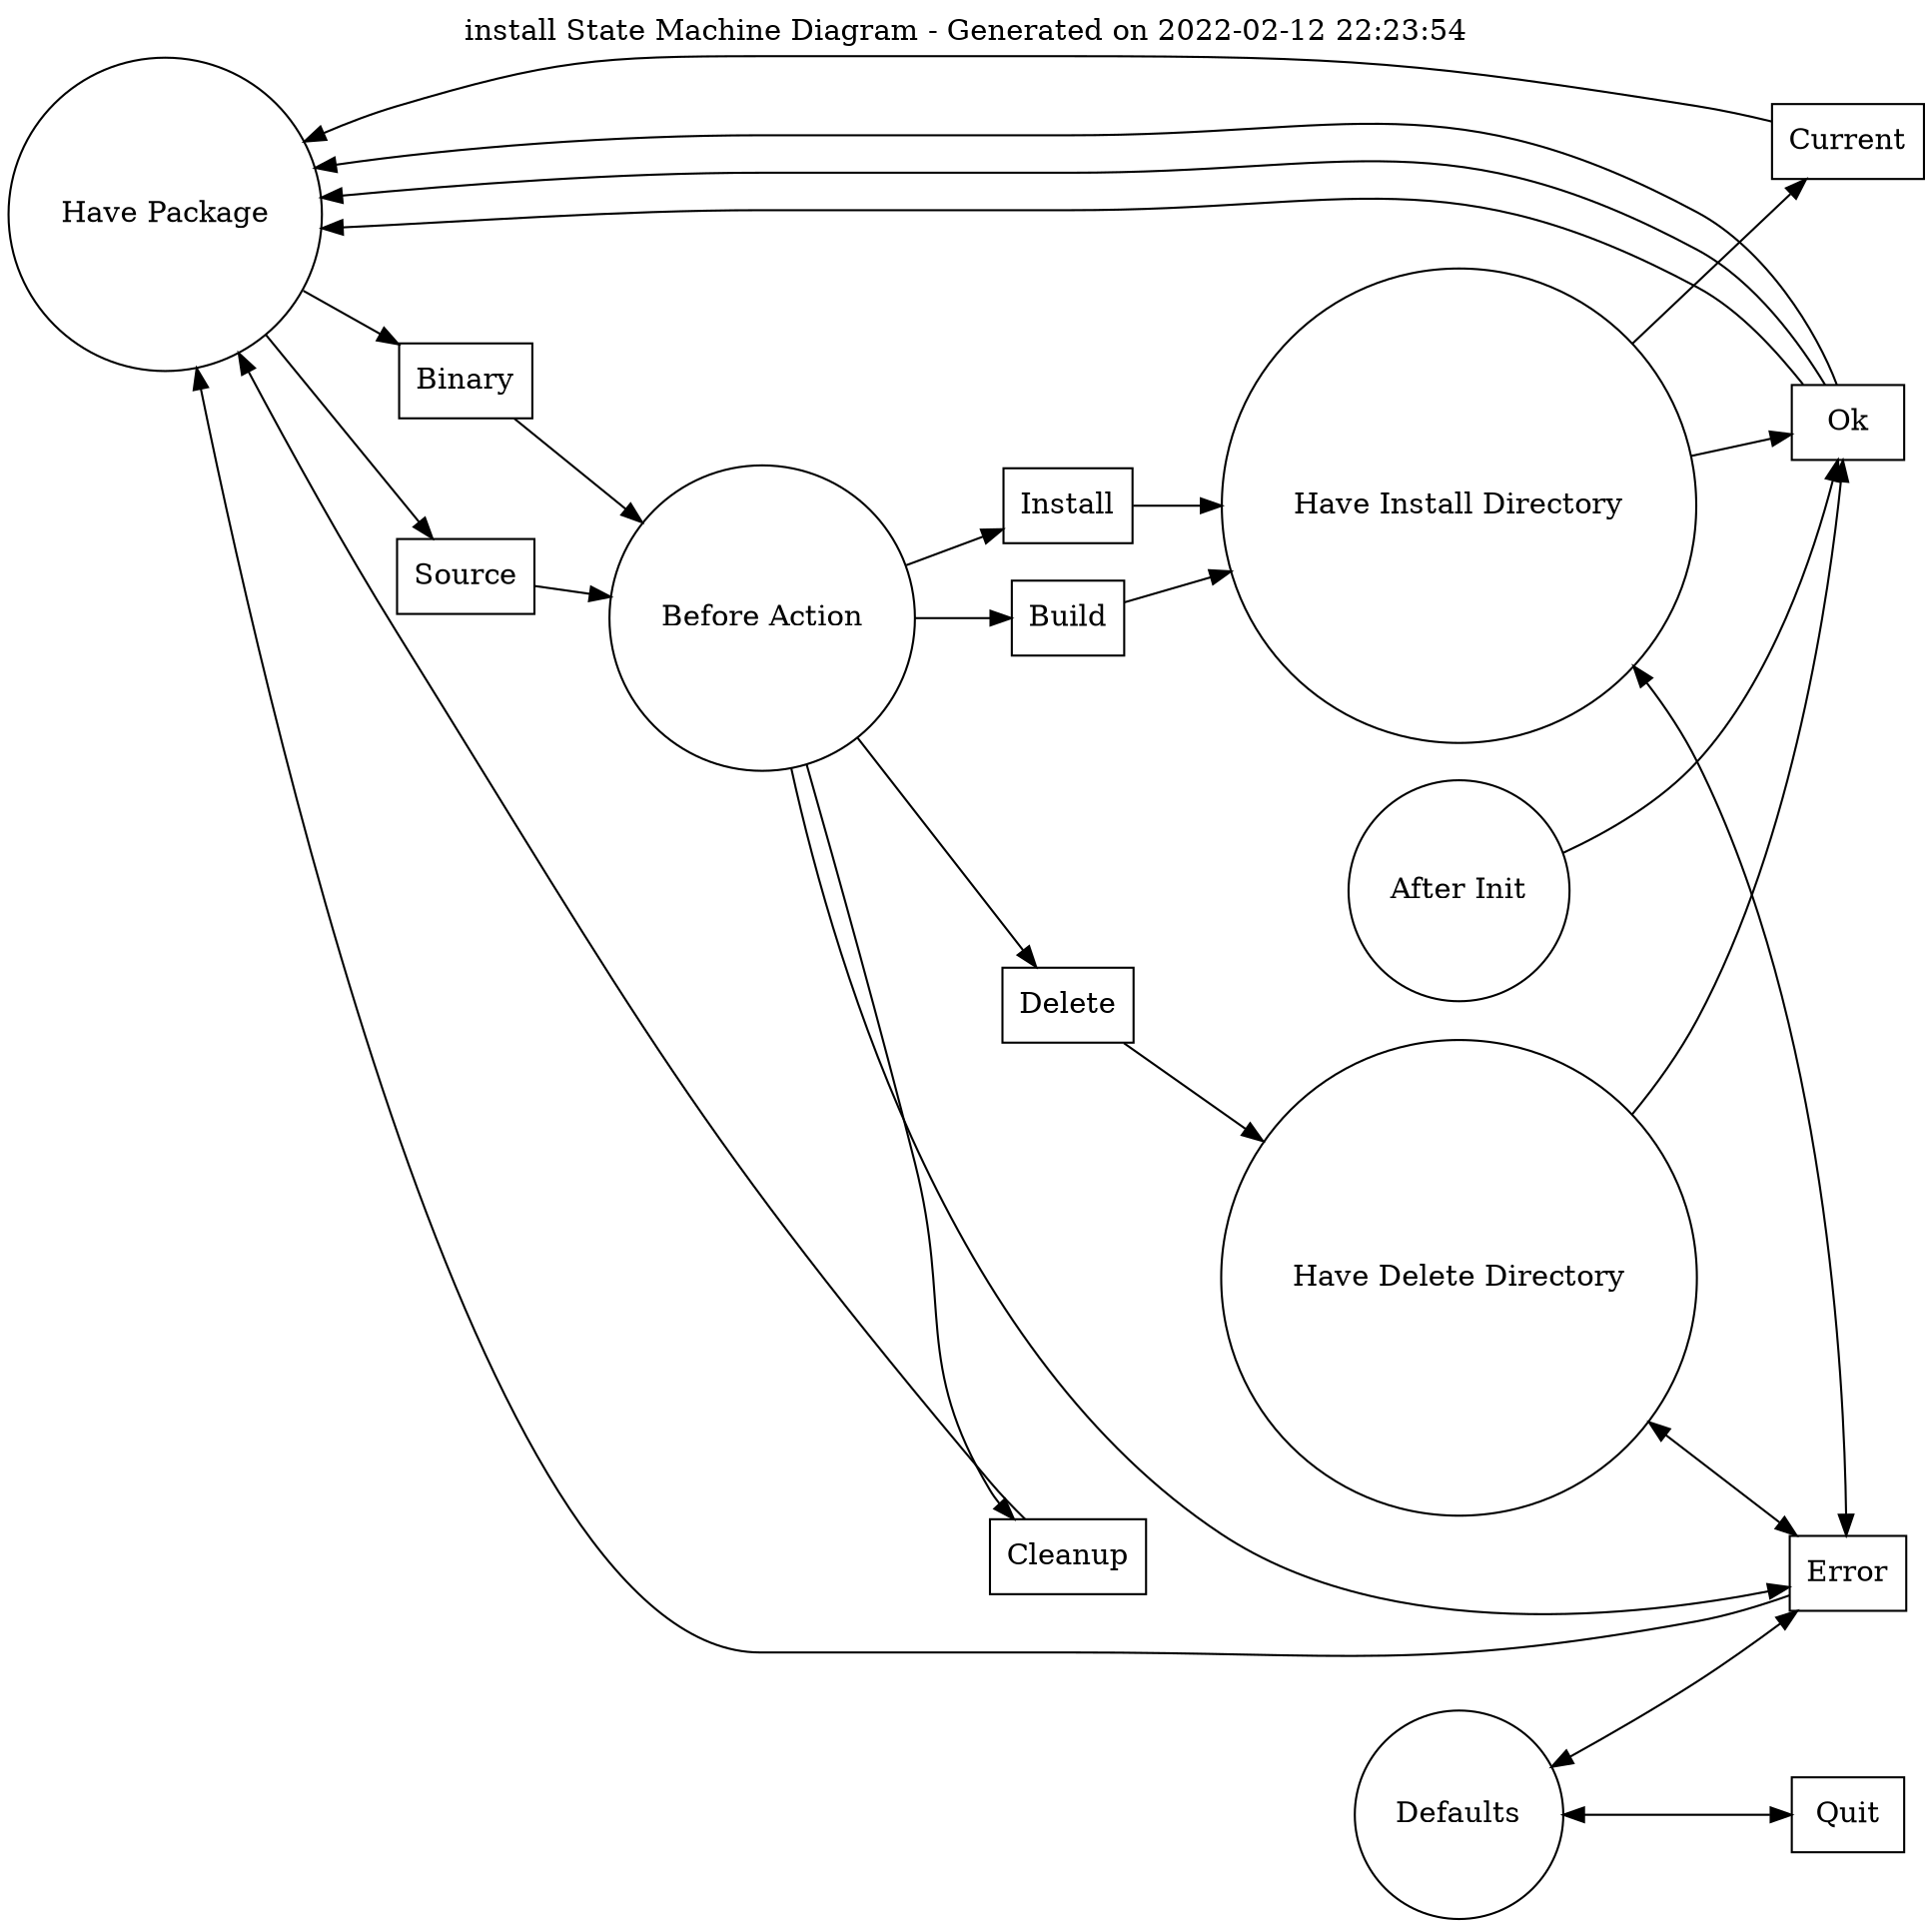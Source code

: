 digraph finite_state_machine {
rankdir=LR;
graph [ dpi = 500 ];
size="24,24";
node [shape = circle, label="Have Package"] "Have Package_State";
node [shape = circle, label="After Init"] "After Init_State";
node [shape = circle, label="Have Install Directory"] "Have Install Directory_State";
node [shape = circle, label="Before Action"] "Before Action_State";
node [shape = circle, label="Have Delete Directory"] "Have Delete Directory_State";
node [shape = circle, label="Defaults"] "Defaults_State";
node [shape = box, label="Binary"] "Binary_Event";
node [shape = box, label="Current"] "Current_Event";
node [shape = box, label="Source"] "Source_Event";
node [shape = box, label="Install"] "Install_Event";
node [shape = box, label="Delete"] "Delete_Event";
node [shape = box, label="Build"] "Build_Event";
node [shape = box, label="Quit"] "Quit_Event";
node [shape = box, label="Ok"] "Ok_Event";
node [shape = box, label="Cleanup"] "Cleanup_Event";
node [shape = box, label="Error"] "Error_Event";
edge [dir="forward"] "After Init_State" -> "Ok_Event";
edge [dir="forward"] "Ok_Event" -> "Have Package_State";
edge [dir="forward"] "Have Package_State" -> "Source_Event";
edge [dir="forward"] "Source_Event" -> "Before Action_State";
edge [dir="forward"] "Have Package_State" -> "Binary_Event";
edge [dir="forward"] "Binary_Event" -> "Before Action_State";
edge [dir="forward"] "Before Action_State" -> "Build_Event";
edge [dir="forward"] "Build_Event" -> "Have Install Directory_State";
edge [dir="forward"] "Before Action_State" -> "Install_Event";
edge [dir="forward"] "Install_Event" -> "Have Install Directory_State";
edge [dir="forward"] "Before Action_State" -> "Delete_Event";
edge [dir="forward"] "Delete_Event" -> "Have Delete Directory_State";
edge [dir="forward"] "Before Action_State" -> "Cleanup_Event";
edge [dir="forward"] "Cleanup_Event" -> "Have Package_State";
edge [dir="forward"] "Before Action_State" -> "Error_Event";
edge [dir="forward"] "Error_Event" -> "Have Package_State";
edge [dir="forward"] "Have Install Directory_State" -> "Ok_Event";
edge [dir="forward"] "Ok_Event" -> "Have Package_State";
edge [dir="forward"] "Have Install Directory_State" -> "Current_Event";
edge [dir="forward"] "Current_Event" -> "Have Package_State";
edge [dir="both"] "Have Install Directory_State" -> "Error_Event";
edge [dir="forward"] "Have Delete Directory_State" -> "Ok_Event";
edge [dir="forward"] "Ok_Event" -> "Have Package_State";
edge [dir="both"] "Have Delete Directory_State" -> "Error_Event";
edge [dir="both"] "Defaults_State" -> "Error_Event";
edge [dir="both"] "Defaults_State" -> "Quit_Event";
labelloc="t";
label="install State Machine Diagram - Generated on 2022-02-12 22:23:54";
}
